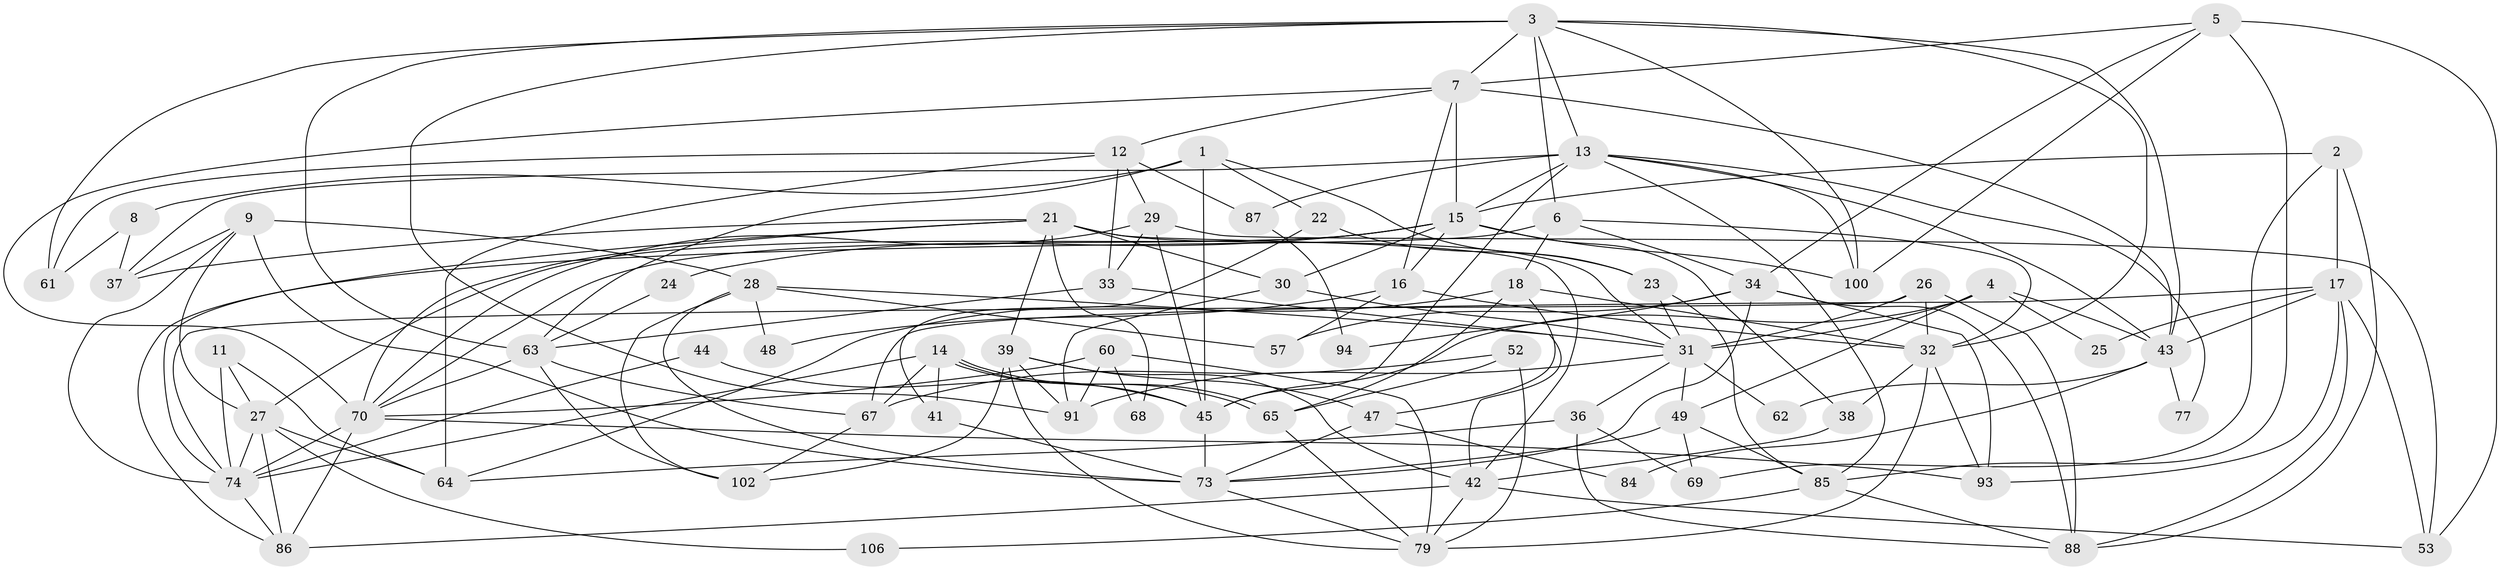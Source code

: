 // Generated by graph-tools (version 1.1) at 2025/23/03/03/25 07:23:59]
// undirected, 71 vertices, 176 edges
graph export_dot {
graph [start="1"]
  node [color=gray90,style=filled];
  1 [super="+19"];
  2;
  3 [super="+20"];
  4;
  5 [super="+51"];
  6 [super="+78"];
  7 [super="+10"];
  8;
  9 [super="+55"];
  11;
  12 [super="+98"];
  13 [super="+107"];
  14 [super="+101"];
  15 [super="+81"];
  16 [super="+90"];
  17 [super="+110"];
  18 [super="+97"];
  21 [super="+35"];
  22;
  23;
  24;
  25;
  26 [super="+80"];
  27 [super="+54"];
  28 [super="+40"];
  29 [super="+89"];
  30;
  31 [super="+95"];
  32 [super="+50"];
  33 [super="+103"];
  34 [super="+72"];
  36 [super="+76"];
  37 [super="+58"];
  38;
  39 [super="+46"];
  41;
  42 [super="+75"];
  43 [super="+56"];
  44;
  45 [super="+59"];
  47;
  48;
  49 [super="+82"];
  52;
  53 [super="+71"];
  57;
  60;
  61;
  62;
  63 [super="+66"];
  64 [super="+83"];
  65 [super="+99"];
  67 [super="+96"];
  68;
  69;
  70 [super="+105"];
  73 [super="+108"];
  74 [super="+104"];
  77;
  79 [super="+92"];
  84;
  85;
  86;
  87;
  88;
  91 [super="+109"];
  93;
  94;
  100;
  102;
  106;
  1 -- 23;
  1 -- 45;
  1 -- 8;
  1 -- 22;
  1 -- 63;
  2 -- 15;
  2 -- 69;
  2 -- 88;
  2 -- 17;
  3 -- 43;
  3 -- 7;
  3 -- 32;
  3 -- 100;
  3 -- 61;
  3 -- 63;
  3 -- 13;
  3 -- 91;
  3 -- 6;
  4 -- 25;
  4 -- 45;
  4 -- 49;
  4 -- 31;
  4 -- 43;
  5 -- 85;
  5 -- 34;
  5 -- 53;
  5 -- 100;
  5 -- 7;
  6 -- 74;
  6 -- 32;
  6 -- 18;
  6 -- 34;
  7 -- 43;
  7 -- 70;
  7 -- 15;
  7 -- 12;
  7 -- 16;
  8 -- 61;
  8 -- 37;
  9 -- 28;
  9 -- 37;
  9 -- 73 [weight=2];
  9 -- 74;
  9 -- 27;
  11 -- 27;
  11 -- 64;
  11 -- 74;
  12 -- 29;
  12 -- 61;
  12 -- 64;
  12 -- 33;
  12 -- 87;
  13 -- 100;
  13 -- 37;
  13 -- 87;
  13 -- 77;
  13 -- 85;
  13 -- 45;
  13 -- 15;
  13 -- 43;
  14 -- 65;
  14 -- 65;
  14 -- 67;
  14 -- 41;
  14 -- 74;
  14 -- 45;
  15 -- 70;
  15 -- 16;
  15 -- 24;
  15 -- 30;
  15 -- 100;
  15 -- 38;
  15 -- 27;
  16 -- 48 [weight=2];
  16 -- 32;
  16 -- 57;
  17 -- 93;
  17 -- 43;
  17 -- 53 [weight=2];
  17 -- 88;
  17 -- 67;
  17 -- 25;
  18 -- 47;
  18 -- 64;
  18 -- 65;
  18 -- 32;
  21 -- 30;
  21 -- 37;
  21 -- 68;
  21 -- 39;
  21 -- 70;
  21 -- 42;
  21 -- 86;
  21 -- 31;
  22 -- 41;
  22 -- 23;
  23 -- 85;
  23 -- 31;
  24 -- 63;
  26 -- 31;
  26 -- 74;
  26 -- 32;
  26 -- 88;
  27 -- 106;
  27 -- 86;
  27 -- 64;
  27 -- 74;
  28 -- 57;
  28 -- 48;
  28 -- 102;
  28 -- 73;
  28 -- 31;
  29 -- 70;
  29 -- 33;
  29 -- 53;
  29 -- 45;
  30 -- 91;
  30 -- 31;
  31 -- 36;
  31 -- 49;
  31 -- 91;
  31 -- 62;
  32 -- 38;
  32 -- 93;
  32 -- 79;
  33 -- 63;
  33 -- 42;
  34 -- 93;
  34 -- 73;
  34 -- 88;
  34 -- 57;
  34 -- 94;
  36 -- 88;
  36 -- 69;
  36 -- 64;
  38 -- 42;
  39 -- 102;
  39 -- 47;
  39 -- 91;
  39 -- 42;
  39 -- 79;
  41 -- 73;
  42 -- 86;
  42 -- 53;
  42 -- 79;
  43 -- 84;
  43 -- 77;
  43 -- 62;
  44 -- 45;
  44 -- 74;
  45 -- 73;
  47 -- 73;
  47 -- 84;
  49 -- 69;
  49 -- 85;
  49 -- 73;
  52 -- 67;
  52 -- 65;
  52 -- 79;
  60 -- 79;
  60 -- 68;
  60 -- 70;
  60 -- 91;
  63 -- 67;
  63 -- 102;
  63 -- 70;
  65 -- 79;
  67 -- 102;
  70 -- 86;
  70 -- 93;
  70 -- 74;
  73 -- 79;
  74 -- 86;
  85 -- 88;
  85 -- 106;
  87 -- 94;
}
